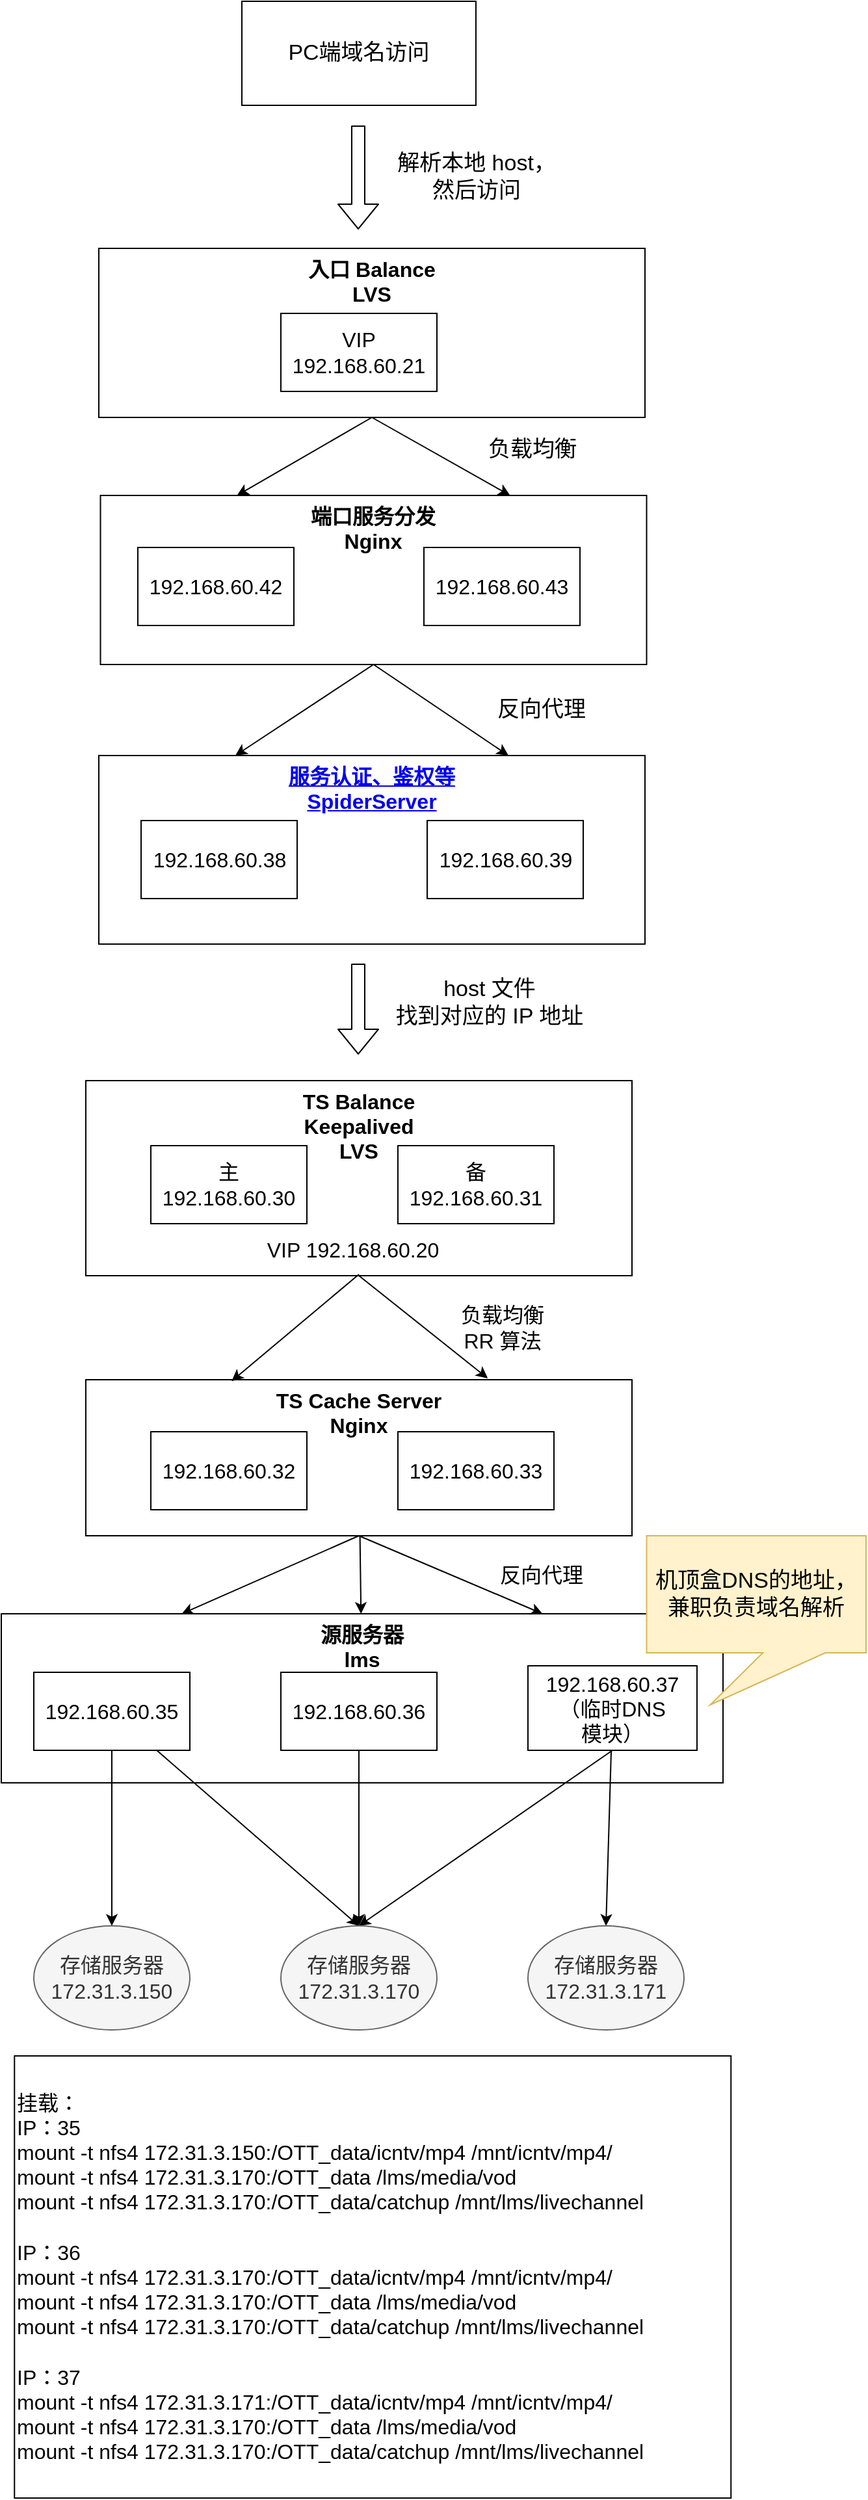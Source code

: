 <mxfile version="14.4.2" type="github">
  <diagram id="8YcqIfKOJtz9LTvwkZPz" name="第 1 页">
    <mxGraphModel dx="1102" dy="1751" grid="1" gridSize="10" guides="1" tooltips="1" connect="1" arrows="1" fold="1" page="1" pageScale="1" pageWidth="827" pageHeight="1169" math="0" shadow="0">
      <root>
        <mxCell id="0" />
        <mxCell id="1" parent="0" />
        <mxCell id="Vli8Tv3BmSBitWUGqj1g-13" value="&lt;b&gt;源服务器 &lt;br&gt;lms&lt;/b&gt;" style="rounded=0;whiteSpace=wrap;html=1;fontSize=16;verticalAlign=top;" vertex="1" parent="1">
          <mxGeometry x="115" y="560" width="555" height="130" as="geometry" />
        </mxCell>
        <mxCell id="Vli8Tv3BmSBitWUGqj1g-14" style="edgeStyle=none;rounded=0;orthogonalLoop=1;jettySize=auto;html=1;entryX=0.25;entryY=0;entryDx=0;entryDy=0;fontSize=16;exitX=0.5;exitY=1;exitDx=0;exitDy=0;" edge="1" parent="1" source="Vli8Tv3BmSBitWUGqj1g-7" target="Vli8Tv3BmSBitWUGqj1g-13">
          <mxGeometry relative="1" as="geometry" />
        </mxCell>
        <mxCell id="Vli8Tv3BmSBitWUGqj1g-15" style="edgeStyle=none;rounded=0;orthogonalLoop=1;jettySize=auto;html=1;fontSize=16;" edge="1" parent="1" source="Vli8Tv3BmSBitWUGqj1g-7" target="Vli8Tv3BmSBitWUGqj1g-13">
          <mxGeometry relative="1" as="geometry" />
        </mxCell>
        <mxCell id="Vli8Tv3BmSBitWUGqj1g-16" style="edgeStyle=none;rounded=0;orthogonalLoop=1;jettySize=auto;html=1;entryX=0.75;entryY=0;entryDx=0;entryDy=0;fontSize=16;exitX=0.5;exitY=1;exitDx=0;exitDy=0;" edge="1" parent="1" source="Vli8Tv3BmSBitWUGqj1g-7" target="Vli8Tv3BmSBitWUGqj1g-13">
          <mxGeometry relative="1" as="geometry" />
        </mxCell>
        <mxCell id="Vli8Tv3BmSBitWUGqj1g-7" value="TS Cache Server&lt;br&gt;Nginx" style="rounded=0;whiteSpace=wrap;html=1;fontSize=16;verticalAlign=top;fontStyle=1" vertex="1" parent="1">
          <mxGeometry x="180" y="380" width="420" height="120" as="geometry" />
        </mxCell>
        <mxCell id="Vli8Tv3BmSBitWUGqj1g-3" value="&lt;b&gt;TS Balance&lt;br&gt;Keepalived&lt;br&gt;LVS&lt;/b&gt;" style="rounded=0;whiteSpace=wrap;html=1;fontSize=16;verticalAlign=top;" vertex="1" parent="1">
          <mxGeometry x="180" y="150" width="420" height="150" as="geometry" />
        </mxCell>
        <mxCell id="Vli8Tv3BmSBitWUGqj1g-1" value="主&lt;br style=&quot;font-size: 16px&quot;&gt;192.168.60.30" style="rounded=0;whiteSpace=wrap;html=1;fontSize=16;" vertex="1" parent="1">
          <mxGeometry x="230" y="200" width="120" height="60" as="geometry" />
        </mxCell>
        <mxCell id="Vli8Tv3BmSBitWUGqj1g-2" value="备&lt;br style=&quot;font-size: 16px&quot;&gt;192.168.60.31" style="rounded=0;whiteSpace=wrap;html=1;fontSize=16;" vertex="1" parent="1">
          <mxGeometry x="420" y="200" width="120" height="60" as="geometry" />
        </mxCell>
        <mxCell id="Vli8Tv3BmSBitWUGqj1g-8" style="rounded=0;orthogonalLoop=1;jettySize=auto;html=1;entryX=0.267;entryY=0.009;entryDx=0;entryDy=0;fontSize=16;entryPerimeter=0;" edge="1" parent="1" target="Vli8Tv3BmSBitWUGqj1g-7">
          <mxGeometry relative="1" as="geometry">
            <mxPoint x="390" y="299" as="sourcePoint" />
          </mxGeometry>
        </mxCell>
        <mxCell id="Vli8Tv3BmSBitWUGqj1g-9" style="edgeStyle=none;rounded=0;orthogonalLoop=1;jettySize=auto;html=1;entryX=0.736;entryY=-0.009;entryDx=0;entryDy=0;fontSize=16;exitX=0.5;exitY=1;exitDx=0;exitDy=0;entryPerimeter=0;" edge="1" parent="1" source="Vli8Tv3BmSBitWUGqj1g-3" target="Vli8Tv3BmSBitWUGqj1g-7">
          <mxGeometry relative="1" as="geometry" />
        </mxCell>
        <mxCell id="Vli8Tv3BmSBitWUGqj1g-4" value="VIP 192.168.60.20" style="text;html=1;align=center;verticalAlign=middle;resizable=0;points=[];autosize=1;fontSize=16;" vertex="1" parent="1">
          <mxGeometry x="310" y="270" width="150" height="20" as="geometry" />
        </mxCell>
        <mxCell id="Vli8Tv3BmSBitWUGqj1g-5" value="192.168.60.32" style="rounded=0;whiteSpace=wrap;html=1;fontSize=16;" vertex="1" parent="1">
          <mxGeometry x="230" y="420" width="120" height="60" as="geometry" />
        </mxCell>
        <mxCell id="Vli8Tv3BmSBitWUGqj1g-6" value="192.168.60.33" style="rounded=0;whiteSpace=wrap;html=1;fontSize=16;" vertex="1" parent="1">
          <mxGeometry x="420" y="420" width="120" height="60" as="geometry" />
        </mxCell>
        <mxCell id="Vli8Tv3BmSBitWUGqj1g-22" value="" style="edgeStyle=none;rounded=0;orthogonalLoop=1;jettySize=auto;html=1;entryX=0.5;entryY=0;entryDx=0;entryDy=0;fontSize=4;" edge="1" parent="1" source="Vli8Tv3BmSBitWUGqj1g-10" target="Vli8Tv3BmSBitWUGqj1g-19">
          <mxGeometry x="0.111" relative="1" as="geometry">
            <mxPoint as="offset" />
          </mxGeometry>
        </mxCell>
        <mxCell id="Vli8Tv3BmSBitWUGqj1g-24" style="edgeStyle=none;rounded=0;orthogonalLoop=1;jettySize=auto;html=1;entryX=0.5;entryY=0;entryDx=0;entryDy=0;fontSize=4;" edge="1" parent="1" source="Vli8Tv3BmSBitWUGqj1g-10" target="Vli8Tv3BmSBitWUGqj1g-20">
          <mxGeometry relative="1" as="geometry" />
        </mxCell>
        <mxCell id="Vli8Tv3BmSBitWUGqj1g-10" value="192.168.60.35" style="rounded=0;whiteSpace=wrap;html=1;fontSize=16;" vertex="1" parent="1">
          <mxGeometry x="140" y="605" width="120" height="60" as="geometry" />
        </mxCell>
        <mxCell id="Vli8Tv3BmSBitWUGqj1g-25" style="edgeStyle=none;rounded=0;orthogonalLoop=1;jettySize=auto;html=1;fontSize=4;" edge="1" parent="1" source="Vli8Tv3BmSBitWUGqj1g-11" target="Vli8Tv3BmSBitWUGqj1g-20">
          <mxGeometry relative="1" as="geometry" />
        </mxCell>
        <mxCell id="Vli8Tv3BmSBitWUGqj1g-11" value="192.168.60.36" style="rounded=0;whiteSpace=wrap;html=1;fontSize=16;" vertex="1" parent="1">
          <mxGeometry x="330" y="605" width="120" height="60" as="geometry" />
        </mxCell>
        <mxCell id="Vli8Tv3BmSBitWUGqj1g-26" style="edgeStyle=none;rounded=0;orthogonalLoop=1;jettySize=auto;html=1;entryX=0.5;entryY=0;entryDx=0;entryDy=0;fontSize=4;exitX=0.5;exitY=1;exitDx=0;exitDy=0;" edge="1" parent="1" source="Vli8Tv3BmSBitWUGqj1g-12" target="Vli8Tv3BmSBitWUGqj1g-20">
          <mxGeometry relative="1" as="geometry" />
        </mxCell>
        <mxCell id="Vli8Tv3BmSBitWUGqj1g-27" style="edgeStyle=none;rounded=0;orthogonalLoop=1;jettySize=auto;html=1;entryX=0.5;entryY=0;entryDx=0;entryDy=0;fontSize=4;" edge="1" parent="1" source="Vli8Tv3BmSBitWUGqj1g-12" target="Vli8Tv3BmSBitWUGqj1g-21">
          <mxGeometry relative="1" as="geometry" />
        </mxCell>
        <mxCell id="Vli8Tv3BmSBitWUGqj1g-12" value="192.168.60.37&lt;br&gt;（&lt;span style=&quot;font-size: 12pt ; line-height: 115%&quot;&gt;临时&lt;/span&gt;&lt;span lang=&quot;EN-US&quot; style=&quot;font-size: 12pt ; line-height: 115% ; font-family: &amp;#34;calibri&amp;#34; , sans-serif&quot;&gt;DNS&lt;/span&gt;&lt;span style=&quot;font-size: 12pt ; line-height: 115%&quot;&gt;模块）&lt;/span&gt;" style="rounded=0;whiteSpace=wrap;html=1;fontSize=16;" vertex="1" parent="1">
          <mxGeometry x="520" y="600" width="130" height="65" as="geometry" />
        </mxCell>
        <mxCell id="Vli8Tv3BmSBitWUGqj1g-17" value="负载均衡&lt;br&gt;RR 算法" style="text;html=1;align=center;verticalAlign=middle;resizable=0;points=[];autosize=1;fontSize=16;" vertex="1" parent="1">
          <mxGeometry x="460" y="320" width="80" height="40" as="geometry" />
        </mxCell>
        <mxCell id="Vli8Tv3BmSBitWUGqj1g-18" value="反向代理" style="text;html=1;align=center;verticalAlign=middle;resizable=0;points=[];autosize=1;fontSize=16;" vertex="1" parent="1">
          <mxGeometry x="490" y="520" width="80" height="20" as="geometry" />
        </mxCell>
        <mxCell id="Vli8Tv3BmSBitWUGqj1g-19" value="存储服务器&lt;br&gt;172.31.3.150" style="ellipse;whiteSpace=wrap;html=1;fontSize=16;fillColor=#f5f5f5;strokeColor=#666666;fontColor=#333333;" vertex="1" parent="1">
          <mxGeometry x="140" y="800" width="120" height="80" as="geometry" />
        </mxCell>
        <mxCell id="Vli8Tv3BmSBitWUGqj1g-20" value="存储服务器&lt;br&gt;172.31.3.170" style="ellipse;whiteSpace=wrap;html=1;fontSize=16;fillColor=#f5f5f5;strokeColor=#666666;fontColor=#333333;" vertex="1" parent="1">
          <mxGeometry x="330" y="800" width="120" height="80" as="geometry" />
        </mxCell>
        <mxCell id="Vli8Tv3BmSBitWUGqj1g-21" value="存储服务器&lt;br&gt;172.31.3.171" style="ellipse;whiteSpace=wrap;html=1;fontSize=16;fillColor=#f5f5f5;strokeColor=#666666;fontColor=#333333;" vertex="1" parent="1">
          <mxGeometry x="520" y="800" width="120" height="80" as="geometry" />
        </mxCell>
        <mxCell id="Vli8Tv3BmSBitWUGqj1g-28" value="&lt;div style=&quot;font-size: 16px&quot;&gt;&lt;font style=&quot;font-size: 16px&quot;&gt;挂载：&lt;/font&gt;&lt;/div&gt;&lt;div style=&quot;font-size: 16px&quot;&gt;&lt;font style=&quot;font-size: 16px&quot;&gt;IP：35&lt;/font&gt;&lt;/div&gt;&lt;div style=&quot;font-size: 16px&quot;&gt;&lt;font style=&quot;font-size: 16px&quot;&gt;mount -t nfs4 172.31.3.150:/OTT_data/icntv/mp4 /mnt/icntv/mp4/&lt;/font&gt;&lt;/div&gt;&lt;div style=&quot;font-size: 16px&quot;&gt;&lt;div&gt;&lt;font style=&quot;font-size: 16px&quot;&gt;mount -t nfs4 172.31.3.170:/OTT_data /lms/media/vod&lt;/font&gt;&lt;/div&gt;&lt;div&gt;&lt;font style=&quot;font-size: 16px&quot;&gt;mount -t nfs4 172.31.3.170:/OTT_data/catchup /mnt/lms/livechannel&lt;/font&gt;&lt;/div&gt;&lt;/div&gt;&lt;div style=&quot;font-size: 16px&quot;&gt;&lt;font style=&quot;font-size: 16px&quot;&gt;&lt;br&gt;&lt;/font&gt;&lt;/div&gt;&lt;div style=&quot;font-size: 16px&quot;&gt;&lt;font style=&quot;font-size: 16px&quot;&gt;IP：36&lt;/font&gt;&lt;/div&gt;&lt;div style=&quot;font-size: 16px&quot;&gt;&lt;font style=&quot;font-size: 16px&quot;&gt;mount -t nfs4 172.31.3.170:/OTT_data/icntv/mp4 /mnt/icntv/mp4/&lt;/font&gt;&lt;/div&gt;&lt;div style=&quot;font-size: 16px&quot;&gt;&lt;div&gt;&lt;font style=&quot;font-size: 16px&quot;&gt;mount -t nfs4 172.31.3.170:/OTT_data /lms/media/vod&lt;/font&gt;&lt;/div&gt;&lt;div&gt;&lt;font style=&quot;font-size: 16px&quot;&gt;mount -t nfs4 172.31.3.170:/OTT_data/catchup /mnt/lms/livechannel&lt;/font&gt;&lt;/div&gt;&lt;/div&gt;&lt;div style=&quot;font-size: 16px&quot;&gt;&lt;font style=&quot;font-size: 16px&quot;&gt;&lt;br&gt;&lt;/font&gt;&lt;/div&gt;&lt;div style=&quot;font-size: 16px&quot;&gt;&lt;font style=&quot;font-size: 16px&quot;&gt;IP：37&lt;/font&gt;&lt;/div&gt;&lt;div style=&quot;font-size: 16px&quot;&gt;&lt;font style=&quot;font-size: 16px&quot;&gt;mount -t nfs4 172.31.3.171:/OTT_data/icntv/mp4 /mnt/icntv/mp4/&lt;/font&gt;&lt;/div&gt;&lt;div style=&quot;font-size: 16px&quot;&gt;&lt;div&gt;&lt;font style=&quot;font-size: 16px&quot;&gt;mount -t nfs4 172.31.3.170:/OTT_data /lms/media/vod&lt;/font&gt;&lt;/div&gt;&lt;div&gt;&lt;font style=&quot;font-size: 16px&quot;&gt;mount -t nfs4 172.31.3.170:/OTT_data/catchup /mnt/lms/livechannel&lt;/font&gt;&lt;/div&gt;&lt;/div&gt;" style="rounded=0;whiteSpace=wrap;html=1;fontSize=12;align=left;" vertex="1" parent="1">
          <mxGeometry x="125.13" y="900" width="551" height="340" as="geometry" />
        </mxCell>
        <mxCell id="Vli8Tv3BmSBitWUGqj1g-46" style="edgeStyle=none;rounded=0;orthogonalLoop=1;jettySize=auto;html=1;entryX=0.25;entryY=0;entryDx=0;entryDy=0;fontSize=12;exitX=0.5;exitY=1;exitDx=0;exitDy=0;" edge="1" parent="1" source="Vli8Tv3BmSBitWUGqj1g-29" target="Vli8Tv3BmSBitWUGqj1g-41">
          <mxGeometry relative="1" as="geometry" />
        </mxCell>
        <mxCell id="Vli8Tv3BmSBitWUGqj1g-29" value="&lt;b&gt;入口 Balance&lt;br&gt;LVS&lt;br&gt;&lt;br&gt;&lt;/b&gt;" style="rounded=0;whiteSpace=wrap;html=1;fontSize=16;verticalAlign=top;" vertex="1" parent="1">
          <mxGeometry x="190" y="-490" width="420" height="130" as="geometry" />
        </mxCell>
        <mxCell id="Vli8Tv3BmSBitWUGqj1g-47" style="edgeStyle=none;rounded=0;orthogonalLoop=1;jettySize=auto;html=1;entryX=0.75;entryY=0;entryDx=0;entryDy=0;fontSize=12;exitX=0.5;exitY=1;exitDx=0;exitDy=0;" edge="1" parent="1" source="Vli8Tv3BmSBitWUGqj1g-29" target="Vli8Tv3BmSBitWUGqj1g-41">
          <mxGeometry relative="1" as="geometry" />
        </mxCell>
        <mxCell id="Vli8Tv3BmSBitWUGqj1g-30" value="VIP &lt;br&gt;192.168.60.21" style="rounded=0;whiteSpace=wrap;html=1;fontSize=16;" vertex="1" parent="1">
          <mxGeometry x="330" y="-440" width="120" height="60" as="geometry" />
        </mxCell>
        <mxCell id="Vli8Tv3BmSBitWUGqj1g-53" style="edgeStyle=none;rounded=0;orthogonalLoop=1;jettySize=auto;html=1;entryX=0.25;entryY=0;entryDx=0;entryDy=0;fontSize=17;exitX=0.5;exitY=1;exitDx=0;exitDy=0;" edge="1" parent="1" source="Vli8Tv3BmSBitWUGqj1g-41" target="Vli8Tv3BmSBitWUGqj1g-48">
          <mxGeometry relative="1" as="geometry" />
        </mxCell>
        <mxCell id="Vli8Tv3BmSBitWUGqj1g-54" style="edgeStyle=none;rounded=0;orthogonalLoop=1;jettySize=auto;html=1;entryX=0.75;entryY=0;entryDx=0;entryDy=0;fontSize=17;exitX=0.5;exitY=1;exitDx=0;exitDy=0;" edge="1" parent="1" source="Vli8Tv3BmSBitWUGqj1g-41" target="Vli8Tv3BmSBitWUGqj1g-48">
          <mxGeometry relative="1" as="geometry" />
        </mxCell>
        <mxCell id="Vli8Tv3BmSBitWUGqj1g-41" value="&lt;b&gt;端口服务分发&lt;br&gt;Nginx&lt;/b&gt;" style="rounded=0;whiteSpace=wrap;html=1;fontSize=16;verticalAlign=top;" vertex="1" parent="1">
          <mxGeometry x="191.25" y="-300" width="420" height="130" as="geometry" />
        </mxCell>
        <mxCell id="Vli8Tv3BmSBitWUGqj1g-42" value="192.168.60.42" style="rounded=0;whiteSpace=wrap;html=1;fontSize=16;" vertex="1" parent="1">
          <mxGeometry x="220" y="-260" width="120" height="60" as="geometry" />
        </mxCell>
        <mxCell id="Vli8Tv3BmSBitWUGqj1g-43" value="192.168.60.43" style="rounded=0;whiteSpace=wrap;html=1;fontSize=16;" vertex="1" parent="1">
          <mxGeometry x="440" y="-260" width="120" height="60" as="geometry" />
        </mxCell>
        <mxCell id="Vli8Tv3BmSBitWUGqj1g-48" value="&lt;a name=&quot;_GoBack&quot;&gt;&lt;span lang=&quot;EN-US&quot; style=&quot;font-size: 12pt ; line-height: 115% ; font-family: &amp;#34;calibri&amp;#34; , sans-serif&quot;&gt;&lt;b&gt;服务认证、鉴权等&lt;br&gt;SpiderServer&lt;/b&gt;&lt;/span&gt;&lt;/a&gt;" style="rounded=0;whiteSpace=wrap;html=1;fontSize=16;verticalAlign=top;" vertex="1" parent="1">
          <mxGeometry x="190" y="-100" width="420" height="145" as="geometry" />
        </mxCell>
        <mxCell id="Vli8Tv3BmSBitWUGqj1g-49" value="192.168.60.38" style="rounded=0;whiteSpace=wrap;html=1;fontSize=16;" vertex="1" parent="1">
          <mxGeometry x="222.5" y="-50" width="120" height="60" as="geometry" />
        </mxCell>
        <mxCell id="Vli8Tv3BmSBitWUGqj1g-50" value="192.168.60.39" style="rounded=0;whiteSpace=wrap;html=1;fontSize=16;" vertex="1" parent="1">
          <mxGeometry x="442.5" y="-50" width="120" height="60" as="geometry" />
        </mxCell>
        <mxCell id="Vli8Tv3BmSBitWUGqj1g-51" value="" style="shape=flexArrow;endArrow=classic;html=1;fontSize=12;" edge="1" parent="1">
          <mxGeometry width="50" height="50" relative="1" as="geometry">
            <mxPoint x="389.5" y="60" as="sourcePoint" />
            <mxPoint x="389.5" y="130" as="targetPoint" />
          </mxGeometry>
        </mxCell>
        <mxCell id="Vli8Tv3BmSBitWUGqj1g-52" value="host 文件&lt;br style=&quot;font-size: 17px;&quot;&gt;找到对应的 IP 地址" style="text;html=1;align=center;verticalAlign=middle;resizable=0;points=[];autosize=1;fontSize=17;" vertex="1" parent="1">
          <mxGeometry x="410" y="65" width="160" height="50" as="geometry" />
        </mxCell>
        <mxCell id="Vli8Tv3BmSBitWUGqj1g-55" value="反向代理" style="text;html=1;align=center;verticalAlign=middle;resizable=0;points=[];autosize=1;fontSize=17;" vertex="1" parent="1">
          <mxGeometry x="490" y="-150" width="80" height="30" as="geometry" />
        </mxCell>
        <mxCell id="Vli8Tv3BmSBitWUGqj1g-56" value="负载均衡" style="text;html=1;align=center;verticalAlign=middle;resizable=0;points=[];autosize=1;fontSize=17;" vertex="1" parent="1">
          <mxGeometry x="482.5" y="-350" width="80" height="30" as="geometry" />
        </mxCell>
        <mxCell id="Vli8Tv3BmSBitWUGqj1g-58" value="PC端域名访问" style="rounded=0;whiteSpace=wrap;html=1;fontSize=17;align=center;" vertex="1" parent="1">
          <mxGeometry x="300" y="-680" width="180" height="80" as="geometry" />
        </mxCell>
        <mxCell id="Vli8Tv3BmSBitWUGqj1g-59" value="" style="shape=flexArrow;endArrow=classic;html=1;fontSize=17;" edge="1" parent="1">
          <mxGeometry width="50" height="50" relative="1" as="geometry">
            <mxPoint x="389.5" y="-584.5" as="sourcePoint" />
            <mxPoint x="389.5" y="-504.5" as="targetPoint" />
          </mxGeometry>
        </mxCell>
        <mxCell id="Vli8Tv3BmSBitWUGqj1g-60" value="解析本地 host，&lt;br&gt;然后访问" style="text;html=1;align=center;verticalAlign=middle;resizable=0;points=[];autosize=1;fontSize=17;" vertex="1" parent="1">
          <mxGeometry x="410" y="-570" width="140" height="50" as="geometry" />
        </mxCell>
        <mxCell id="Vli8Tv3BmSBitWUGqj1g-61" value="机顶盒DNS的地址，兼职负责域名解析" style="shape=callout;whiteSpace=wrap;html=1;perimeter=calloutPerimeter;fontSize=17;align=center;position2=0.29;size=40;position=0.53;base=48;fillColor=#fff2cc;strokeColor=#d6b656;" vertex="1" parent="1">
          <mxGeometry x="611.25" y="500" width="168.75" height="130" as="geometry" />
        </mxCell>
      </root>
    </mxGraphModel>
  </diagram>
</mxfile>
